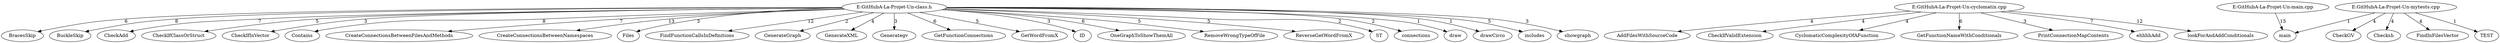 digraph foo{
"E:\GitHub\A-La-Projet-Un-\class.h"->"BracesSkip"[label = "6"];
"E:\GitHub\A-La-Projet-Un-\class.h"->"BuckleSkip"[label = "8"];
"E:\GitHub\A-La-Projet-Un-\class.h"->"CheckAdd"[label = "7"];
"E:\GitHub\A-La-Projet-Un-\class.h"->"CheckIfClassOrStruct"[label = "5"];
"E:\GitHub\A-La-Projet-Un-\class.h"->"CheckIfInVector"[label = "3"];
"E:\GitHub\A-La-Projet-Un-\class.h"->"Contains"[label = "8"];
"E:\GitHub\A-La-Projet-Un-\class.h"->"CreateConnectionsBetweenFilesAndMethods"[label = "7"];
"E:\GitHub\A-La-Projet-Un-\class.h"->"CreateConnectionsBetweenNamespaces"[label = "13"];
"E:\GitHub\A-La-Projet-Un-\class.h"->"Files"[label = "3"];
"E:\GitHub\A-La-Projet-Un-\class.h"->"FindFunctionCallsInDefinitions"[label = "12"];
"E:\GitHub\A-La-Projet-Un-\class.h"->"GenerateGraph"[label = "2"];
"E:\GitHub\A-La-Projet-Un-\class.h"->"GenerateXML"[label = "4"];
"E:\GitHub\A-La-Projet-Un-\class.h"->"Generategv"[label = "3"];
"E:\GitHub\A-La-Projet-Un-\class.h"->"GetFunctionConnections"[label = "6"];
"E:\GitHub\A-La-Projet-Un-\class.h"->"GetWordFromX"[label = "5"];
"E:\GitHub\A-La-Projet-Un-\class.h"->"ID"[label = "3"];
"E:\GitHub\A-La-Projet-Un-\class.h"->"OneGraphToShowThemAll"[label = "6"];
"E:\GitHub\A-La-Projet-Un-\class.h"->"RemoveWrongTypeOfFile"[label = "5"];
"E:\GitHub\A-La-Projet-Un-\class.h"->"ReverseGetWordFromX"[label = "5"];
"E:\GitHub\A-La-Projet-Un-\class.h"->"ST"[label = "2"];
"E:\GitHub\A-La-Projet-Un-\class.h"->"connections"[label = "2"];
"E:\GitHub\A-La-Projet-Un-\class.h"->"draw"[label = "1"];
"E:\GitHub\A-La-Projet-Un-\class.h"->"drawCirco"[label = "1"];
"E:\GitHub\A-La-Projet-Un-\class.h"->"includes"[label = "5"];
"E:\GitHub\A-La-Projet-Un-\class.h"->"showgraph"[label = "3"];
"E:\GitHub\A-La-Projet-Un-\cyclomatix.cpp"->"AddFilesWithSourceCode"[label = "4"];
"E:\GitHub\A-La-Projet-Un-\cyclomatix.cpp"->"CheckIfValidExtension"[label = "4"];
"E:\GitHub\A-La-Projet-Un-\cyclomatix.cpp"->"CyclomaticComplexityOfAFunction"[label = "4"];
"E:\GitHub\A-La-Projet-Un-\cyclomatix.cpp"->"GetFunctionNameWithConditionals"[label = "6"];
"E:\GitHub\A-La-Projet-Un-\cyclomatix.cpp"->"PrintConnectionMapContents"[label = "3"];
"E:\GitHub\A-La-Projet-Un-\cyclomatix.cpp"->"ehhhhAdd"[label = "7"];
"E:\GitHub\A-La-Projet-Un-\cyclomatix.cpp"->"lookForAndAddConditionals"[label = "12"];
"E:\GitHub\A-La-Projet-Un-\main.cpp"->"main"[label = "15"];
"E:\GitHub\A-La-Projet-Un-\mytests.cpp"->"CheckGV"[label = "4"];
"E:\GitHub\A-La-Projet-Un-\mytests.cpp"->"Checksh"[label = "4"];
"E:\GitHub\A-La-Projet-Un-\mytests.cpp"->"FindInFilesVector"[label = "4"];
"E:\GitHub\A-La-Projet-Un-\mytests.cpp"->"TEST"[label = "1"];
"E:\GitHub\A-La-Projet-Un-\mytests.cpp"->"main"[label = "1"];
}